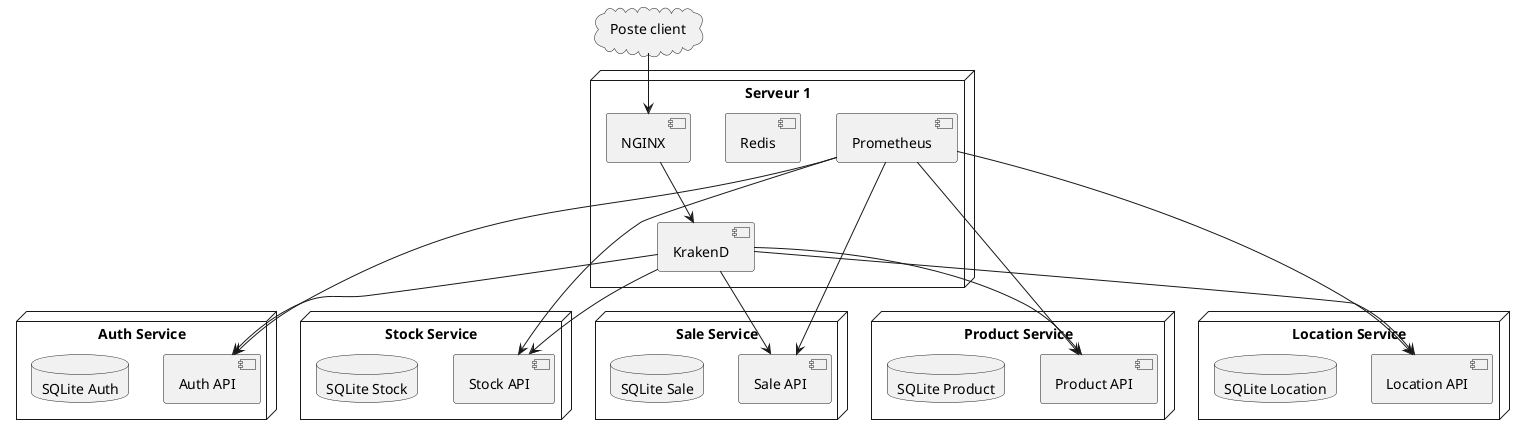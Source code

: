 @startuml depl
node "Serveur 1" {
    [NGINX]
    [KrakenD]
    [Redis]
    [Prometheus]
}

cloud "Poste client"

node "Auth Service" {
    [Auth API]
    database "SQLite Auth"
}

node "Stock Service" {
    [Stock API]
    database "SQLite Stock"
}

node "Sale Service" {
    [Sale API]
    database "SQLite Sale"
}

node "Product Service" {
    [Product API]
    database "SQLite Product"
}

node "Location Service" {
    [Location API]
    database "SQLite Location"
}

"Poste client" --> [NGINX]
[NGINX] --> [KrakenD]
[KrakenD] --> [Auth API]
[KrakenD] --> [Stock API]
[KrakenD] --> [Sale API]
[KrakenD] --> [Product API]
[KrakenD] --> [Location API]
[Prometheus] --> [Auth API]
[Prometheus] --> [Stock API]
[Prometheus] --> [Sale API]
[Prometheus] --> [Product API]
[Prometheus] --> [Location API]
@enduml
